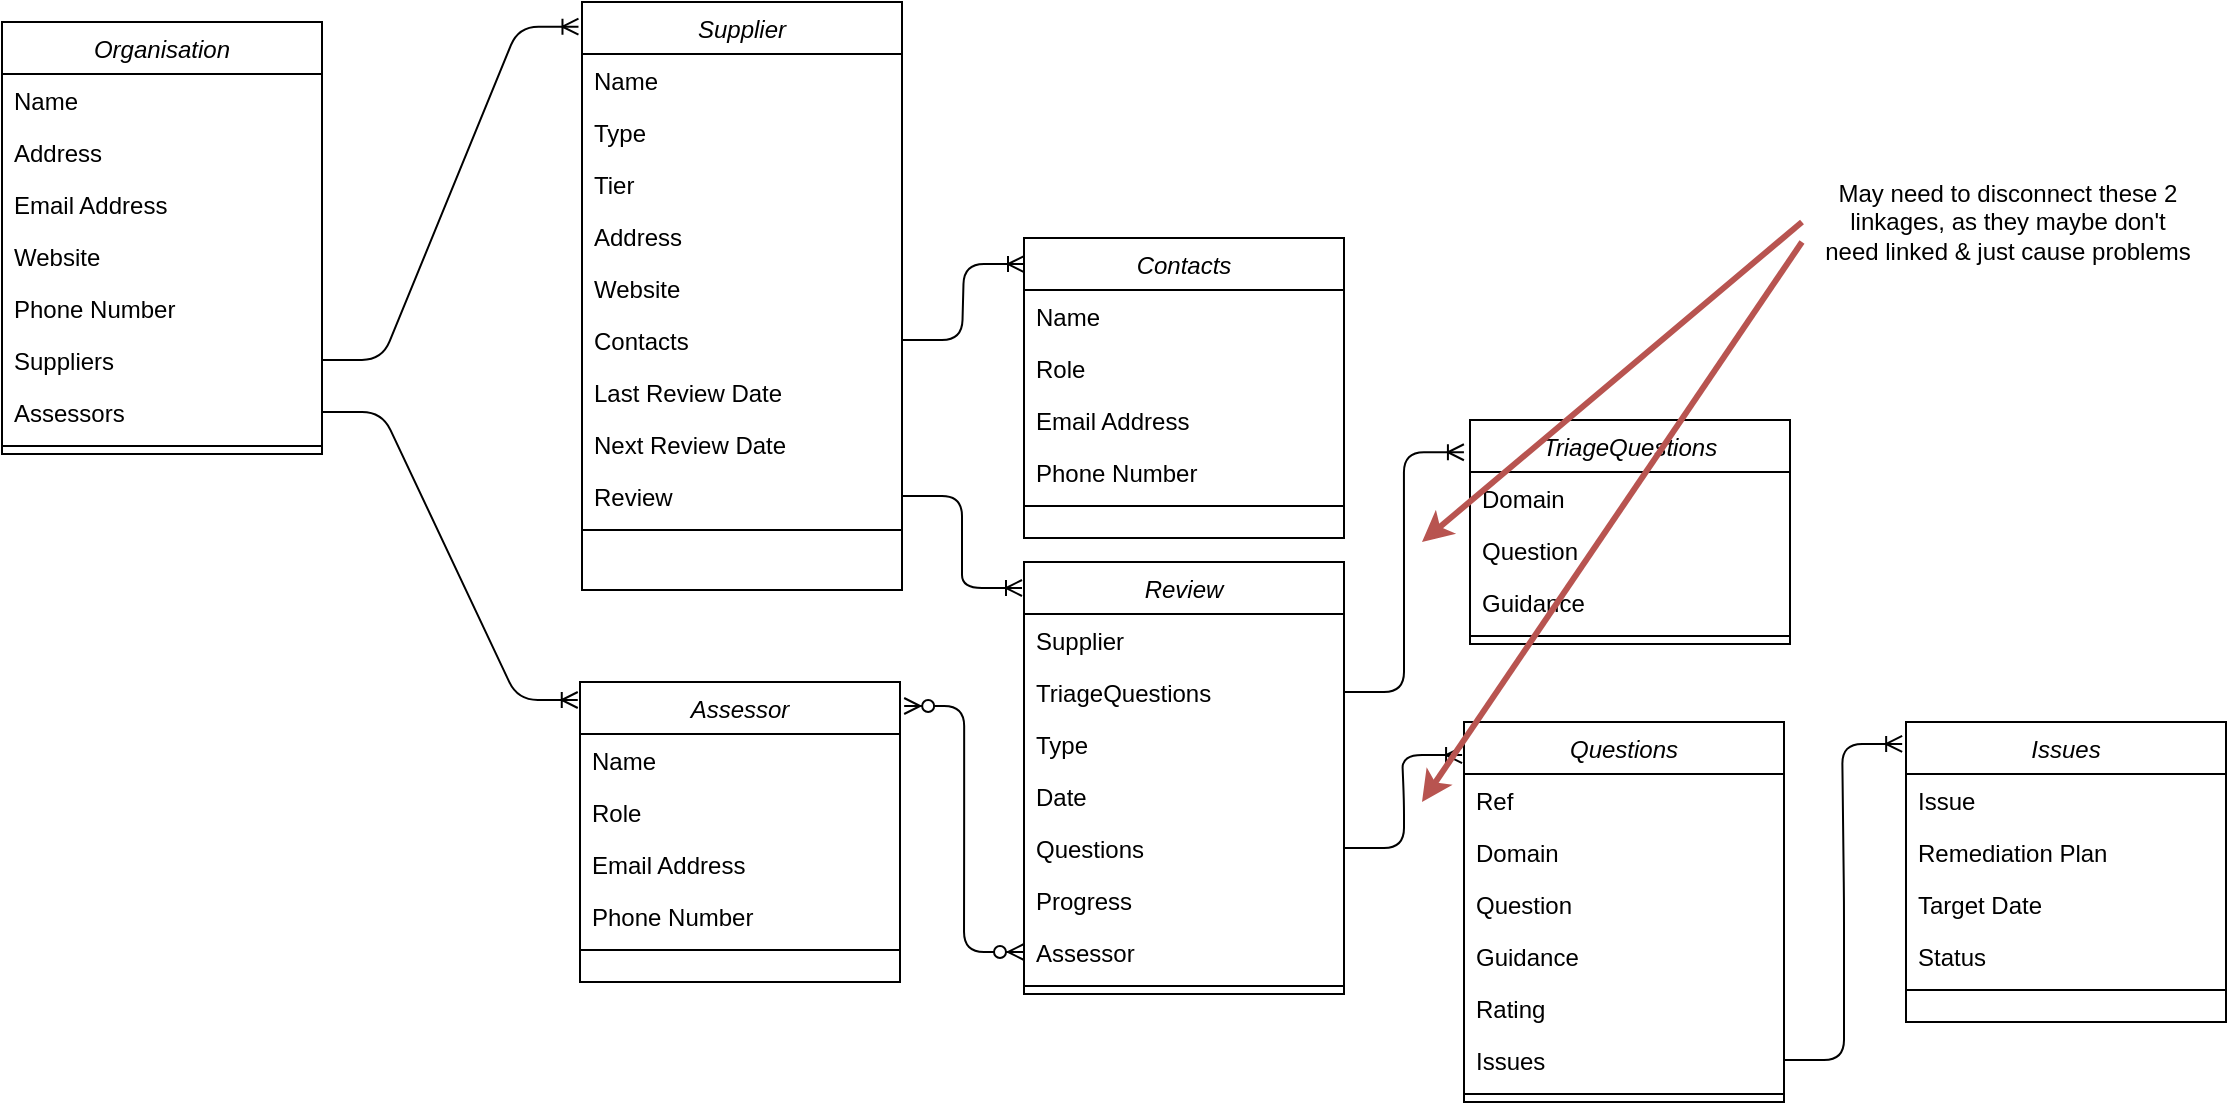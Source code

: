 <mxfile version="14.9.7" type="device"><diagram id="C5RBs43oDa-KdzZeNtuy" name="Page-1"><mxGraphModel dx="1181" dy="576" grid="1" gridSize="10" guides="1" tooltips="1" connect="1" arrows="1" fold="1" page="1" pageScale="1" pageWidth="1169" pageHeight="1654" math="0" shadow="0"><root><mxCell id="WIyWlLk6GJQsqaUBKTNV-0"/><mxCell id="WIyWlLk6GJQsqaUBKTNV-1" parent="WIyWlLk6GJQsqaUBKTNV-0"/><mxCell id="zkfFHV4jXpPFQw0GAbJ--0" value="Supplier" style="swimlane;fontStyle=2;align=center;verticalAlign=top;childLayout=stackLayout;horizontal=1;startSize=26;horizontalStack=0;resizeParent=1;resizeLast=0;collapsible=1;marginBottom=0;rounded=0;shadow=0;strokeWidth=1;" parent="WIyWlLk6GJQsqaUBKTNV-1" vertex="1"><mxGeometry x="330" y="30" width="160" height="294" as="geometry"><mxRectangle x="230" y="140" width="160" height="26" as="alternateBounds"/></mxGeometry></mxCell><mxCell id="zkfFHV4jXpPFQw0GAbJ--1" value="Name" style="text;align=left;verticalAlign=top;spacingLeft=4;spacingRight=4;overflow=hidden;rotatable=0;points=[[0,0.5],[1,0.5]];portConstraint=eastwest;" parent="zkfFHV4jXpPFQw0GAbJ--0" vertex="1"><mxGeometry y="26" width="160" height="26" as="geometry"/></mxCell><mxCell id="gVNYFVN8zm3MLyJWLzJ8-0" value="Type" style="text;align=left;verticalAlign=top;spacingLeft=4;spacingRight=4;overflow=hidden;rotatable=0;points=[[0,0.5],[1,0.5]];portConstraint=eastwest;" parent="zkfFHV4jXpPFQw0GAbJ--0" vertex="1"><mxGeometry y="52" width="160" height="26" as="geometry"/></mxCell><mxCell id="gVNYFVN8zm3MLyJWLzJ8-1" value="Tier" style="text;align=left;verticalAlign=top;spacingLeft=4;spacingRight=4;overflow=hidden;rotatable=0;points=[[0,0.5],[1,0.5]];portConstraint=eastwest;" parent="zkfFHV4jXpPFQw0GAbJ--0" vertex="1"><mxGeometry y="78" width="160" height="26" as="geometry"/></mxCell><mxCell id="gVNYFVN8zm3MLyJWLzJ8-2" value="Address" style="text;align=left;verticalAlign=top;spacingLeft=4;spacingRight=4;overflow=hidden;rotatable=0;points=[[0,0.5],[1,0.5]];portConstraint=eastwest;" parent="zkfFHV4jXpPFQw0GAbJ--0" vertex="1"><mxGeometry y="104" width="160" height="26" as="geometry"/></mxCell><mxCell id="zkfFHV4jXpPFQw0GAbJ--3" value="Website" style="text;align=left;verticalAlign=top;spacingLeft=4;spacingRight=4;overflow=hidden;rotatable=0;points=[[0,0.5],[1,0.5]];portConstraint=eastwest;rounded=0;shadow=0;html=0;" parent="zkfFHV4jXpPFQw0GAbJ--0" vertex="1"><mxGeometry y="130" width="160" height="26" as="geometry"/></mxCell><mxCell id="gVNYFVN8zm3MLyJWLzJ8-24" value="Contacts" style="text;align=left;verticalAlign=top;spacingLeft=4;spacingRight=4;overflow=hidden;rotatable=0;points=[[0,0.5],[1,0.5]];portConstraint=eastwest;" parent="zkfFHV4jXpPFQw0GAbJ--0" vertex="1"><mxGeometry y="156" width="160" height="26" as="geometry"/></mxCell><mxCell id="gVNYFVN8zm3MLyJWLzJ8-41" value="Last Review Date" style="text;align=left;verticalAlign=top;spacingLeft=4;spacingRight=4;overflow=hidden;rotatable=0;points=[[0,0.5],[1,0.5]];portConstraint=eastwest;" parent="zkfFHV4jXpPFQw0GAbJ--0" vertex="1"><mxGeometry y="182" width="160" height="26" as="geometry"/></mxCell><mxCell id="gVNYFVN8zm3MLyJWLzJ8-42" value="Next Review Date" style="text;align=left;verticalAlign=top;spacingLeft=4;spacingRight=4;overflow=hidden;rotatable=0;points=[[0,0.5],[1,0.5]];portConstraint=eastwest;" parent="zkfFHV4jXpPFQw0GAbJ--0" vertex="1"><mxGeometry y="208" width="160" height="26" as="geometry"/></mxCell><mxCell id="gVNYFVN8zm3MLyJWLzJ8-23" value="Review" style="text;align=left;verticalAlign=top;spacingLeft=4;spacingRight=4;overflow=hidden;rotatable=0;points=[[0,0.5],[1,0.5]];portConstraint=eastwest;" parent="zkfFHV4jXpPFQw0GAbJ--0" vertex="1"><mxGeometry y="234" width="160" height="26" as="geometry"/></mxCell><mxCell id="zkfFHV4jXpPFQw0GAbJ--4" value="" style="line;html=1;strokeWidth=1;align=left;verticalAlign=middle;spacingTop=-1;spacingLeft=3;spacingRight=3;rotatable=0;labelPosition=right;points=[];portConstraint=eastwest;" parent="zkfFHV4jXpPFQw0GAbJ--0" vertex="1"><mxGeometry y="260" width="160" height="8" as="geometry"/></mxCell><mxCell id="gVNYFVN8zm3MLyJWLzJ8-3" value="Review" style="swimlane;fontStyle=2;align=center;verticalAlign=top;childLayout=stackLayout;horizontal=1;startSize=26;horizontalStack=0;resizeParent=1;resizeLast=0;collapsible=1;marginBottom=0;rounded=0;shadow=0;strokeWidth=1;" parent="WIyWlLk6GJQsqaUBKTNV-1" vertex="1"><mxGeometry x="551" y="310" width="160" height="216" as="geometry"><mxRectangle x="230" y="140" width="160" height="26" as="alternateBounds"/></mxGeometry></mxCell><mxCell id="hx1ElX9GsbUGTHHEOAhf-9" value="Supplier" style="text;align=left;verticalAlign=top;spacingLeft=4;spacingRight=4;overflow=hidden;rotatable=0;points=[[0,0.5],[1,0.5]];portConstraint=eastwest;" parent="gVNYFVN8zm3MLyJWLzJ8-3" vertex="1"><mxGeometry y="26" width="160" height="26" as="geometry"/></mxCell><mxCell id="hx1ElX9GsbUGTHHEOAhf-7" value="TriageQuestions" style="text;align=left;verticalAlign=top;spacingLeft=4;spacingRight=4;overflow=hidden;rotatable=0;points=[[0,0.5],[1,0.5]];portConstraint=eastwest;" parent="gVNYFVN8zm3MLyJWLzJ8-3" vertex="1"><mxGeometry y="52" width="160" height="26" as="geometry"/></mxCell><mxCell id="gVNYFVN8zm3MLyJWLzJ8-4" value="Type" style="text;align=left;verticalAlign=top;spacingLeft=4;spacingRight=4;overflow=hidden;rotatable=0;points=[[0,0.5],[1,0.5]];portConstraint=eastwest;" parent="gVNYFVN8zm3MLyJWLzJ8-3" vertex="1"><mxGeometry y="78" width="160" height="26" as="geometry"/></mxCell><mxCell id="gVNYFVN8zm3MLyJWLzJ8-5" value="Date" style="text;align=left;verticalAlign=top;spacingLeft=4;spacingRight=4;overflow=hidden;rotatable=0;points=[[0,0.5],[1,0.5]];portConstraint=eastwest;" parent="gVNYFVN8zm3MLyJWLzJ8-3" vertex="1"><mxGeometry y="104" width="160" height="26" as="geometry"/></mxCell><mxCell id="gVNYFVN8zm3MLyJWLzJ8-6" value="Questions" style="text;align=left;verticalAlign=top;spacingLeft=4;spacingRight=4;overflow=hidden;rotatable=0;points=[[0,0.5],[1,0.5]];portConstraint=eastwest;" parent="gVNYFVN8zm3MLyJWLzJ8-3" vertex="1"><mxGeometry y="130" width="160" height="26" as="geometry"/></mxCell><mxCell id="gVNYFVN8zm3MLyJWLzJ8-39" value="Progress" style="text;align=left;verticalAlign=top;spacingLeft=4;spacingRight=4;overflow=hidden;rotatable=0;points=[[0,0.5],[1,0.5]];portConstraint=eastwest;" parent="gVNYFVN8zm3MLyJWLzJ8-3" vertex="1"><mxGeometry y="156" width="160" height="26" as="geometry"/></mxCell><mxCell id="gVNYFVN8zm3MLyJWLzJ8-58" value="Assessor" style="text;align=left;verticalAlign=top;spacingLeft=4;spacingRight=4;overflow=hidden;rotatable=0;points=[[0,0.5],[1,0.5]];portConstraint=eastwest;" parent="gVNYFVN8zm3MLyJWLzJ8-3" vertex="1"><mxGeometry y="182" width="160" height="26" as="geometry"/></mxCell><mxCell id="gVNYFVN8zm3MLyJWLzJ8-10" value="" style="line;html=1;strokeWidth=1;align=left;verticalAlign=middle;spacingTop=-1;spacingLeft=3;spacingRight=3;rotatable=0;labelPosition=right;points=[];portConstraint=eastwest;" parent="gVNYFVN8zm3MLyJWLzJ8-3" vertex="1"><mxGeometry y="208" width="160" height="8" as="geometry"/></mxCell><mxCell id="gVNYFVN8zm3MLyJWLzJ8-11" value="Questions" style="swimlane;fontStyle=2;align=center;verticalAlign=top;childLayout=stackLayout;horizontal=1;startSize=26;horizontalStack=0;resizeParent=1;resizeLast=0;collapsible=1;marginBottom=0;rounded=0;shadow=0;strokeWidth=1;" parent="WIyWlLk6GJQsqaUBKTNV-1" vertex="1"><mxGeometry x="771" y="390" width="160" height="190" as="geometry"><mxRectangle x="230" y="140" width="160" height="26" as="alternateBounds"/></mxGeometry></mxCell><mxCell id="gVNYFVN8zm3MLyJWLzJ8-12" value="Ref" style="text;align=left;verticalAlign=top;spacingLeft=4;spacingRight=4;overflow=hidden;rotatable=0;points=[[0,0.5],[1,0.5]];portConstraint=eastwest;" parent="gVNYFVN8zm3MLyJWLzJ8-11" vertex="1"><mxGeometry y="26" width="160" height="26" as="geometry"/></mxCell><mxCell id="gVNYFVN8zm3MLyJWLzJ8-40" value="Domain" style="text;align=left;verticalAlign=top;spacingLeft=4;spacingRight=4;overflow=hidden;rotatable=0;points=[[0,0.5],[1,0.5]];portConstraint=eastwest;" parent="gVNYFVN8zm3MLyJWLzJ8-11" vertex="1"><mxGeometry y="52" width="160" height="26" as="geometry"/></mxCell><mxCell id="gVNYFVN8zm3MLyJWLzJ8-13" value="Question" style="text;align=left;verticalAlign=top;spacingLeft=4;spacingRight=4;overflow=hidden;rotatable=0;points=[[0,0.5],[1,0.5]];portConstraint=eastwest;" parent="gVNYFVN8zm3MLyJWLzJ8-11" vertex="1"><mxGeometry y="78" width="160" height="26" as="geometry"/></mxCell><mxCell id="gVNYFVN8zm3MLyJWLzJ8-14" value="Guidance" style="text;align=left;verticalAlign=top;spacingLeft=4;spacingRight=4;overflow=hidden;rotatable=0;points=[[0,0.5],[1,0.5]];portConstraint=eastwest;" parent="gVNYFVN8zm3MLyJWLzJ8-11" vertex="1"><mxGeometry y="104" width="160" height="26" as="geometry"/></mxCell><mxCell id="gVNYFVN8zm3MLyJWLzJ8-15" value="Rating" style="text;align=left;verticalAlign=top;spacingLeft=4;spacingRight=4;overflow=hidden;rotatable=0;points=[[0,0.5],[1,0.5]];portConstraint=eastwest;" parent="gVNYFVN8zm3MLyJWLzJ8-11" vertex="1"><mxGeometry y="130" width="160" height="26" as="geometry"/></mxCell><mxCell id="gVNYFVN8zm3MLyJWLzJ8-38" value="Issues" style="text;align=left;verticalAlign=top;spacingLeft=4;spacingRight=4;overflow=hidden;rotatable=0;points=[[0,0.5],[1,0.5]];portConstraint=eastwest;" parent="gVNYFVN8zm3MLyJWLzJ8-11" vertex="1"><mxGeometry y="156" width="160" height="26" as="geometry"/></mxCell><mxCell id="gVNYFVN8zm3MLyJWLzJ8-16" value="" style="line;html=1;strokeWidth=1;align=left;verticalAlign=middle;spacingTop=-1;spacingLeft=3;spacingRight=3;rotatable=0;labelPosition=right;points=[];portConstraint=eastwest;" parent="gVNYFVN8zm3MLyJWLzJ8-11" vertex="1"><mxGeometry y="182" width="160" height="8" as="geometry"/></mxCell><mxCell id="gVNYFVN8zm3MLyJWLzJ8-17" value="Issues" style="swimlane;fontStyle=2;align=center;verticalAlign=top;childLayout=stackLayout;horizontal=1;startSize=26;horizontalStack=0;resizeParent=1;resizeLast=0;collapsible=1;marginBottom=0;rounded=0;shadow=0;strokeWidth=1;" parent="WIyWlLk6GJQsqaUBKTNV-1" vertex="1"><mxGeometry x="992" y="390" width="160" height="150" as="geometry"><mxRectangle x="230" y="140" width="160" height="26" as="alternateBounds"/></mxGeometry></mxCell><mxCell id="gVNYFVN8zm3MLyJWLzJ8-18" value="Issue" style="text;align=left;verticalAlign=top;spacingLeft=4;spacingRight=4;overflow=hidden;rotatable=0;points=[[0,0.5],[1,0.5]];portConstraint=eastwest;" parent="gVNYFVN8zm3MLyJWLzJ8-17" vertex="1"><mxGeometry y="26" width="160" height="26" as="geometry"/></mxCell><mxCell id="gVNYFVN8zm3MLyJWLzJ8-19" value="Remediation Plan" style="text;align=left;verticalAlign=top;spacingLeft=4;spacingRight=4;overflow=hidden;rotatable=0;points=[[0,0.5],[1,0.5]];portConstraint=eastwest;" parent="gVNYFVN8zm3MLyJWLzJ8-17" vertex="1"><mxGeometry y="52" width="160" height="26" as="geometry"/></mxCell><mxCell id="gVNYFVN8zm3MLyJWLzJ8-20" value="Target Date" style="text;align=left;verticalAlign=top;spacingLeft=4;spacingRight=4;overflow=hidden;rotatable=0;points=[[0,0.5],[1,0.5]];portConstraint=eastwest;" parent="gVNYFVN8zm3MLyJWLzJ8-17" vertex="1"><mxGeometry y="78" width="160" height="26" as="geometry"/></mxCell><mxCell id="gVNYFVN8zm3MLyJWLzJ8-21" value="Status" style="text;align=left;verticalAlign=top;spacingLeft=4;spacingRight=4;overflow=hidden;rotatable=0;points=[[0,0.5],[1,0.5]];portConstraint=eastwest;" parent="gVNYFVN8zm3MLyJWLzJ8-17" vertex="1"><mxGeometry y="104" width="160" height="26" as="geometry"/></mxCell><mxCell id="gVNYFVN8zm3MLyJWLzJ8-22" value="" style="line;html=1;strokeWidth=1;align=left;verticalAlign=middle;spacingTop=-1;spacingLeft=3;spacingRight=3;rotatable=0;labelPosition=right;points=[];portConstraint=eastwest;" parent="gVNYFVN8zm3MLyJWLzJ8-17" vertex="1"><mxGeometry y="130" width="160" height="8" as="geometry"/></mxCell><mxCell id="gVNYFVN8zm3MLyJWLzJ8-26" value="Contacts" style="swimlane;fontStyle=2;align=center;verticalAlign=top;childLayout=stackLayout;horizontal=1;startSize=26;horizontalStack=0;resizeParent=1;resizeLast=0;collapsible=1;marginBottom=0;rounded=0;shadow=0;strokeWidth=1;" parent="WIyWlLk6GJQsqaUBKTNV-1" vertex="1"><mxGeometry x="551" y="148" width="160" height="150" as="geometry"><mxRectangle x="230" y="140" width="160" height="26" as="alternateBounds"/></mxGeometry></mxCell><mxCell id="gVNYFVN8zm3MLyJWLzJ8-27" value="Name" style="text;align=left;verticalAlign=top;spacingLeft=4;spacingRight=4;overflow=hidden;rotatable=0;points=[[0,0.5],[1,0.5]];portConstraint=eastwest;" parent="gVNYFVN8zm3MLyJWLzJ8-26" vertex="1"><mxGeometry y="26" width="160" height="26" as="geometry"/></mxCell><mxCell id="gVNYFVN8zm3MLyJWLzJ8-30" value="Role" style="text;align=left;verticalAlign=top;spacingLeft=4;spacingRight=4;overflow=hidden;rotatable=0;points=[[0,0.5],[1,0.5]];portConstraint=eastwest;" parent="gVNYFVN8zm3MLyJWLzJ8-26" vertex="1"><mxGeometry y="52" width="160" height="26" as="geometry"/></mxCell><mxCell id="gVNYFVN8zm3MLyJWLzJ8-28" value="Email Address" style="text;align=left;verticalAlign=top;spacingLeft=4;spacingRight=4;overflow=hidden;rotatable=0;points=[[0,0.5],[1,0.5]];portConstraint=eastwest;" parent="gVNYFVN8zm3MLyJWLzJ8-26" vertex="1"><mxGeometry y="78" width="160" height="26" as="geometry"/></mxCell><mxCell id="gVNYFVN8zm3MLyJWLzJ8-29" value="Phone Number" style="text;align=left;verticalAlign=top;spacingLeft=4;spacingRight=4;overflow=hidden;rotatable=0;points=[[0,0.5],[1,0.5]];portConstraint=eastwest;" parent="gVNYFVN8zm3MLyJWLzJ8-26" vertex="1"><mxGeometry y="104" width="160" height="26" as="geometry"/></mxCell><mxCell id="gVNYFVN8zm3MLyJWLzJ8-31" value="" style="line;html=1;strokeWidth=1;align=left;verticalAlign=middle;spacingTop=-1;spacingLeft=3;spacingRight=3;rotatable=0;labelPosition=right;points=[];portConstraint=eastwest;" parent="gVNYFVN8zm3MLyJWLzJ8-26" vertex="1"><mxGeometry y="130" width="160" height="8" as="geometry"/></mxCell><mxCell id="gVNYFVN8zm3MLyJWLzJ8-32" value="" style="edgeStyle=entityRelationEdgeStyle;fontSize=12;html=1;endArrow=ERoneToMany;exitX=1;exitY=0.5;exitDx=0;exitDy=0;entryX=0;entryY=0.087;entryDx=0;entryDy=0;entryPerimeter=0;" parent="WIyWlLk6GJQsqaUBKTNV-1" source="gVNYFVN8zm3MLyJWLzJ8-24" target="gVNYFVN8zm3MLyJWLzJ8-26" edge="1"><mxGeometry width="100" height="100" relative="1" as="geometry"><mxPoint x="640" y="340" as="sourcePoint"/><mxPoint x="740" y="240" as="targetPoint"/></mxGeometry></mxCell><mxCell id="gVNYFVN8zm3MLyJWLzJ8-33" value="" style="edgeStyle=entityRelationEdgeStyle;fontSize=12;html=1;endArrow=ERoneToMany;exitX=1;exitY=0.5;exitDx=0;exitDy=0;entryX=-0.006;entryY=0.087;entryDx=0;entryDy=0;entryPerimeter=0;" parent="WIyWlLk6GJQsqaUBKTNV-1" source="gVNYFVN8zm3MLyJWLzJ8-6" target="gVNYFVN8zm3MLyJWLzJ8-11" edge="1"><mxGeometry width="100" height="100" relative="1" as="geometry"><mxPoint x="440" y="183" as="sourcePoint"/><mxPoint x="500" y="43.05" as="targetPoint"/></mxGeometry></mxCell><mxCell id="gVNYFVN8zm3MLyJWLzJ8-43" value="Organisation" style="swimlane;fontStyle=2;align=center;verticalAlign=top;childLayout=stackLayout;horizontal=1;startSize=26;horizontalStack=0;resizeParent=1;resizeLast=0;collapsible=1;marginBottom=0;rounded=0;shadow=0;strokeWidth=1;" parent="WIyWlLk6GJQsqaUBKTNV-1" vertex="1"><mxGeometry x="40" y="40" width="160" height="216" as="geometry"><mxRectangle x="230" y="140" width="160" height="26" as="alternateBounds"/></mxGeometry></mxCell><mxCell id="gVNYFVN8zm3MLyJWLzJ8-44" value="Name" style="text;align=left;verticalAlign=top;spacingLeft=4;spacingRight=4;overflow=hidden;rotatable=0;points=[[0,0.5],[1,0.5]];portConstraint=eastwest;" parent="gVNYFVN8zm3MLyJWLzJ8-43" vertex="1"><mxGeometry y="26" width="160" height="26" as="geometry"/></mxCell><mxCell id="gVNYFVN8zm3MLyJWLzJ8-63" value="Address" style="text;align=left;verticalAlign=top;spacingLeft=4;spacingRight=4;overflow=hidden;rotatable=0;points=[[0,0.5],[1,0.5]];portConstraint=eastwest;" parent="gVNYFVN8zm3MLyJWLzJ8-43" vertex="1"><mxGeometry y="52" width="160" height="26" as="geometry"/></mxCell><mxCell id="gVNYFVN8zm3MLyJWLzJ8-46" value="Email Address" style="text;align=left;verticalAlign=top;spacingLeft=4;spacingRight=4;overflow=hidden;rotatable=0;points=[[0,0.5],[1,0.5]];portConstraint=eastwest;" parent="gVNYFVN8zm3MLyJWLzJ8-43" vertex="1"><mxGeometry y="78" width="160" height="26" as="geometry"/></mxCell><mxCell id="gVNYFVN8zm3MLyJWLzJ8-56" value="Website" style="text;align=left;verticalAlign=top;spacingLeft=4;spacingRight=4;overflow=hidden;rotatable=0;points=[[0,0.5],[1,0.5]];portConstraint=eastwest;" parent="gVNYFVN8zm3MLyJWLzJ8-43" vertex="1"><mxGeometry y="104" width="160" height="26" as="geometry"/></mxCell><mxCell id="gVNYFVN8zm3MLyJWLzJ8-47" value="Phone Number" style="text;align=left;verticalAlign=top;spacingLeft=4;spacingRight=4;overflow=hidden;rotatable=0;points=[[0,0.5],[1,0.5]];portConstraint=eastwest;" parent="gVNYFVN8zm3MLyJWLzJ8-43" vertex="1"><mxGeometry y="130" width="160" height="26" as="geometry"/></mxCell><mxCell id="gVNYFVN8zm3MLyJWLzJ8-60" value="Suppliers" style="text;align=left;verticalAlign=top;spacingLeft=4;spacingRight=4;overflow=hidden;rotatable=0;points=[[0,0.5],[1,0.5]];portConstraint=eastwest;" parent="gVNYFVN8zm3MLyJWLzJ8-43" vertex="1"><mxGeometry y="156" width="160" height="26" as="geometry"/></mxCell><mxCell id="gVNYFVN8zm3MLyJWLzJ8-45" value="Assessors" style="text;align=left;verticalAlign=top;spacingLeft=4;spacingRight=4;overflow=hidden;rotatable=0;points=[[0,0.5],[1,0.5]];portConstraint=eastwest;" parent="gVNYFVN8zm3MLyJWLzJ8-43" vertex="1"><mxGeometry y="182" width="160" height="26" as="geometry"/></mxCell><mxCell id="gVNYFVN8zm3MLyJWLzJ8-48" value="" style="line;html=1;strokeWidth=1;align=left;verticalAlign=middle;spacingTop=-1;spacingLeft=3;spacingRight=3;rotatable=0;labelPosition=right;points=[];portConstraint=eastwest;" parent="gVNYFVN8zm3MLyJWLzJ8-43" vertex="1"><mxGeometry y="208" width="160" height="8" as="geometry"/></mxCell><mxCell id="gVNYFVN8zm3MLyJWLzJ8-50" value="Assessor" style="swimlane;fontStyle=2;align=center;verticalAlign=top;childLayout=stackLayout;horizontal=1;startSize=26;horizontalStack=0;resizeParent=1;resizeLast=0;collapsible=1;marginBottom=0;rounded=0;shadow=0;strokeWidth=1;" parent="WIyWlLk6GJQsqaUBKTNV-1" vertex="1"><mxGeometry x="329" y="370" width="160" height="150" as="geometry"><mxRectangle x="230" y="140" width="160" height="26" as="alternateBounds"/></mxGeometry></mxCell><mxCell id="gVNYFVN8zm3MLyJWLzJ8-51" value="Name" style="text;align=left;verticalAlign=top;spacingLeft=4;spacingRight=4;overflow=hidden;rotatable=0;points=[[0,0.5],[1,0.5]];portConstraint=eastwest;" parent="gVNYFVN8zm3MLyJWLzJ8-50" vertex="1"><mxGeometry y="26" width="160" height="26" as="geometry"/></mxCell><mxCell id="gVNYFVN8zm3MLyJWLzJ8-52" value="Role" style="text;align=left;verticalAlign=top;spacingLeft=4;spacingRight=4;overflow=hidden;rotatable=0;points=[[0,0.5],[1,0.5]];portConstraint=eastwest;" parent="gVNYFVN8zm3MLyJWLzJ8-50" vertex="1"><mxGeometry y="52" width="160" height="26" as="geometry"/></mxCell><mxCell id="gVNYFVN8zm3MLyJWLzJ8-53" value="Email Address" style="text;align=left;verticalAlign=top;spacingLeft=4;spacingRight=4;overflow=hidden;rotatable=0;points=[[0,0.5],[1,0.5]];portConstraint=eastwest;" parent="gVNYFVN8zm3MLyJWLzJ8-50" vertex="1"><mxGeometry y="78" width="160" height="26" as="geometry"/></mxCell><mxCell id="gVNYFVN8zm3MLyJWLzJ8-54" value="Phone Number" style="text;align=left;verticalAlign=top;spacingLeft=4;spacingRight=4;overflow=hidden;rotatable=0;points=[[0,0.5],[1,0.5]];portConstraint=eastwest;" parent="gVNYFVN8zm3MLyJWLzJ8-50" vertex="1"><mxGeometry y="104" width="160" height="26" as="geometry"/></mxCell><mxCell id="gVNYFVN8zm3MLyJWLzJ8-55" value="" style="line;html=1;strokeWidth=1;align=left;verticalAlign=middle;spacingTop=-1;spacingLeft=3;spacingRight=3;rotatable=0;labelPosition=right;points=[];portConstraint=eastwest;" parent="gVNYFVN8zm3MLyJWLzJ8-50" vertex="1"><mxGeometry y="130" width="160" height="8" as="geometry"/></mxCell><mxCell id="gVNYFVN8zm3MLyJWLzJ8-57" value="" style="edgeStyle=entityRelationEdgeStyle;fontSize=12;html=1;endArrow=ERoneToMany;exitX=1;exitY=0.5;exitDx=0;exitDy=0;entryX=-0.007;entryY=0.06;entryDx=0;entryDy=0;entryPerimeter=0;" parent="WIyWlLk6GJQsqaUBKTNV-1" source="gVNYFVN8zm3MLyJWLzJ8-45" target="gVNYFVN8zm3MLyJWLzJ8-50" edge="1"><mxGeometry width="100" height="100" relative="1" as="geometry"><mxPoint x="440" y="219" as="sourcePoint"/><mxPoint x="70" y="342" as="targetPoint"/></mxGeometry></mxCell><mxCell id="gVNYFVN8zm3MLyJWLzJ8-61" value="" style="edgeStyle=entityRelationEdgeStyle;fontSize=12;html=1;endArrow=ERoneToMany;exitX=1;exitY=0.5;exitDx=0;exitDy=0;entryX=-0.011;entryY=0.042;entryDx=0;entryDy=0;entryPerimeter=0;" parent="WIyWlLk6GJQsqaUBKTNV-1" source="gVNYFVN8zm3MLyJWLzJ8-60" target="zkfFHV4jXpPFQw0GAbJ--0" edge="1"><mxGeometry width="100" height="100" relative="1" as="geometry"><mxPoint x="210" y="219" as="sourcePoint"/><mxPoint x="270" y="340.0" as="targetPoint"/></mxGeometry></mxCell><mxCell id="gVNYFVN8zm3MLyJWLzJ8-62" value="" style="edgeStyle=entityRelationEdgeStyle;fontSize=12;html=1;endArrow=ERoneToMany;exitX=1;exitY=0.5;exitDx=0;exitDy=0;entryX=-0.012;entryY=0.073;entryDx=0;entryDy=0;entryPerimeter=0;" parent="WIyWlLk6GJQsqaUBKTNV-1" source="gVNYFVN8zm3MLyJWLzJ8-38" target="gVNYFVN8zm3MLyJWLzJ8-17" edge="1"><mxGeometry width="100" height="100" relative="1" as="geometry"><mxPoint x="720" y="437" as="sourcePoint"/><mxPoint x="779.04" y="336.53" as="targetPoint"/></mxGeometry></mxCell><mxCell id="Yq6xHFZdKk6rcklUbjUc-0" value="" style="edgeStyle=entityRelationEdgeStyle;fontSize=12;html=1;endArrow=ERoneToMany;exitX=1;exitY=0.5;exitDx=0;exitDy=0;" parent="WIyWlLk6GJQsqaUBKTNV-1" source="gVNYFVN8zm3MLyJWLzJ8-23" edge="1"><mxGeometry width="100" height="100" relative="1" as="geometry"><mxPoint x="500" y="209" as="sourcePoint"/><mxPoint x="550" y="323" as="targetPoint"/></mxGeometry></mxCell><mxCell id="IWh_lvgONhgl3Qtf85FF-0" value="" style="edgeStyle=entityRelationEdgeStyle;fontSize=12;html=1;endArrow=ERzeroToMany;endFill=1;startArrow=ERzeroToMany;exitX=1.013;exitY=0.08;exitDx=0;exitDy=0;exitPerimeter=0;entryX=0;entryY=0.5;entryDx=0;entryDy=0;" parent="WIyWlLk6GJQsqaUBKTNV-1" source="gVNYFVN8zm3MLyJWLzJ8-50" target="gVNYFVN8zm3MLyJWLzJ8-58" edge="1"><mxGeometry width="100" height="100" relative="1" as="geometry"><mxPoint x="530" y="320" as="sourcePoint"/><mxPoint x="630" y="220" as="targetPoint"/></mxGeometry></mxCell><mxCell id="hx1ElX9GsbUGTHHEOAhf-10" value="TriageQuestions" style="swimlane;fontStyle=2;align=center;verticalAlign=top;childLayout=stackLayout;horizontal=1;startSize=26;horizontalStack=0;resizeParent=1;resizeLast=0;collapsible=1;marginBottom=0;rounded=0;shadow=0;strokeWidth=1;" parent="WIyWlLk6GJQsqaUBKTNV-1" vertex="1"><mxGeometry x="774" y="239" width="160" height="112" as="geometry"><mxRectangle x="230" y="140" width="160" height="26" as="alternateBounds"/></mxGeometry></mxCell><mxCell id="hx1ElX9GsbUGTHHEOAhf-11" value="Domain" style="text;align=left;verticalAlign=top;spacingLeft=4;spacingRight=4;overflow=hidden;rotatable=0;points=[[0,0.5],[1,0.5]];portConstraint=eastwest;" parent="hx1ElX9GsbUGTHHEOAhf-10" vertex="1"><mxGeometry y="26" width="160" height="26" as="geometry"/></mxCell><mxCell id="hx1ElX9GsbUGTHHEOAhf-12" value="Question" style="text;align=left;verticalAlign=top;spacingLeft=4;spacingRight=4;overflow=hidden;rotatable=0;points=[[0,0.5],[1,0.5]];portConstraint=eastwest;" parent="hx1ElX9GsbUGTHHEOAhf-10" vertex="1"><mxGeometry y="52" width="160" height="26" as="geometry"/></mxCell><mxCell id="hx1ElX9GsbUGTHHEOAhf-15" value="Guidance" style="text;align=left;verticalAlign=top;spacingLeft=4;spacingRight=4;overflow=hidden;rotatable=0;points=[[0,0.5],[1,0.5]];portConstraint=eastwest;" parent="hx1ElX9GsbUGTHHEOAhf-10" vertex="1"><mxGeometry y="78" width="160" height="26" as="geometry"/></mxCell><mxCell id="hx1ElX9GsbUGTHHEOAhf-13" value="" style="line;html=1;strokeWidth=1;align=left;verticalAlign=middle;spacingTop=-1;spacingLeft=3;spacingRight=3;rotatable=0;labelPosition=right;points=[];portConstraint=eastwest;" parent="hx1ElX9GsbUGTHHEOAhf-10" vertex="1"><mxGeometry y="104" width="160" height="8" as="geometry"/></mxCell><mxCell id="hx1ElX9GsbUGTHHEOAhf-14" value="" style="edgeStyle=entityRelationEdgeStyle;fontSize=12;html=1;endArrow=ERoneToMany;exitX=1;exitY=0.5;exitDx=0;exitDy=0;entryX=-0.019;entryY=0.144;entryDx=0;entryDy=0;entryPerimeter=0;" parent="WIyWlLk6GJQsqaUBKTNV-1" source="hx1ElX9GsbUGTHHEOAhf-7" target="hx1ElX9GsbUGTHHEOAhf-10" edge="1"><mxGeometry width="100" height="100" relative="1" as="geometry"><mxPoint x="931" y="255" as="sourcePoint"/><mxPoint x="561" y="171.05" as="targetPoint"/></mxGeometry></mxCell><mxCell id="WAqcKxYWR1Y8MUcY2r_v-0" value="" style="endArrow=classic;html=1;fillColor=#f8cecc;strokeColor=#B85450;strokeWidth=3;" edge="1" parent="WIyWlLk6GJQsqaUBKTNV-1"><mxGeometry width="50" height="50" relative="1" as="geometry"><mxPoint x="940" y="140" as="sourcePoint"/><mxPoint x="750" y="300" as="targetPoint"/></mxGeometry></mxCell><mxCell id="WAqcKxYWR1Y8MUcY2r_v-1" value="" style="endArrow=classic;html=1;fillColor=#f8cecc;strokeColor=#B85450;strokeWidth=3;" edge="1" parent="WIyWlLk6GJQsqaUBKTNV-1"><mxGeometry width="50" height="50" relative="1" as="geometry"><mxPoint x="940" y="150" as="sourcePoint"/><mxPoint x="750" y="430" as="targetPoint"/></mxGeometry></mxCell><mxCell id="WAqcKxYWR1Y8MUcY2r_v-2" value="May need to disconnect these 2 linkages, as they maybe don't need linked &amp;amp; just cause problems" style="text;html=1;strokeColor=none;fillColor=none;align=center;verticalAlign=middle;whiteSpace=wrap;rounded=0;" vertex="1" parent="WIyWlLk6GJQsqaUBKTNV-1"><mxGeometry x="950" y="110" width="186" height="60" as="geometry"/></mxCell></root></mxGraphModel></diagram></mxfile>